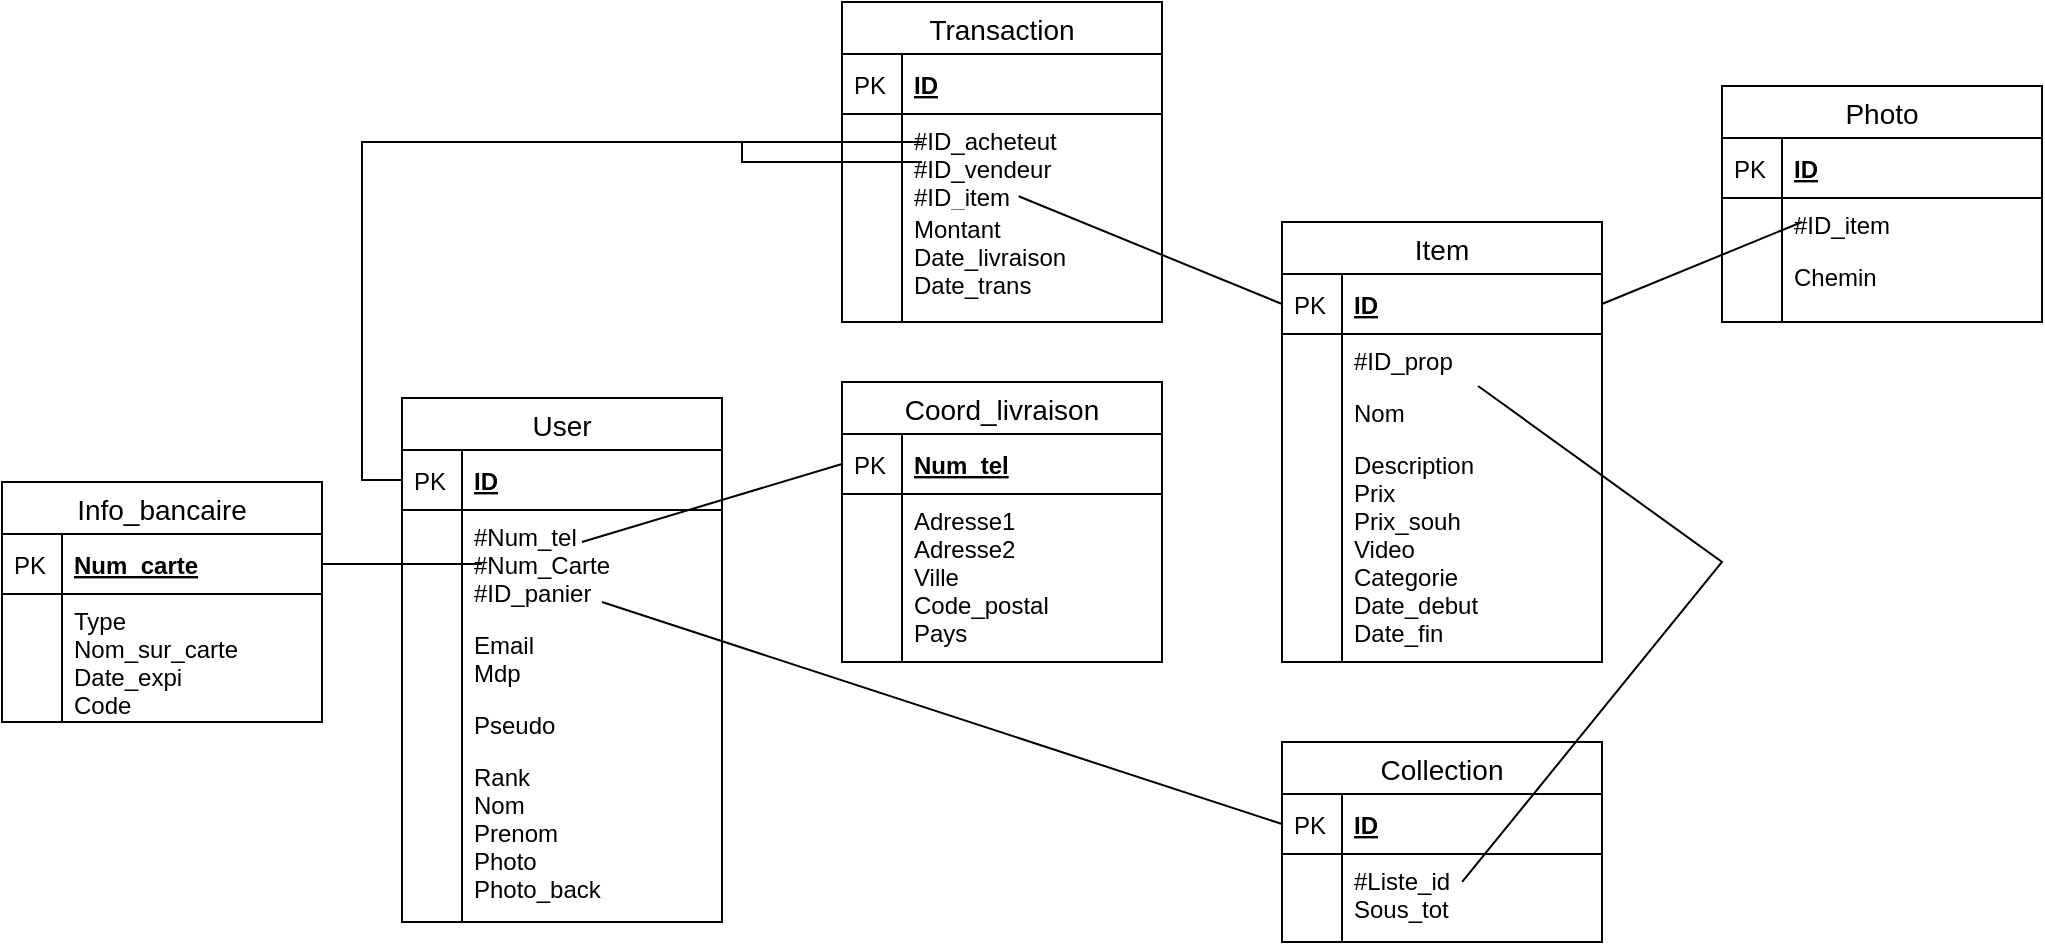 <mxfile version="12.9.12"><diagram id="6aPr7XtnqUjokE1WsCqL" name="Page-1"><mxGraphModel dx="2012" dy="667" grid="1" gridSize="10" guides="1" tooltips="1" connect="1" arrows="1" fold="1" page="1" pageScale="1" pageWidth="827" pageHeight="1169" math="0" shadow="0"><root><mxCell id="0"/><mxCell id="1" parent="0"/><mxCell id="8wmU3dBc1L8OAaqI6Y9z-1" value="User" style="swimlane;fontStyle=0;childLayout=stackLayout;horizontal=1;startSize=26;horizontalStack=0;resizeParent=1;resizeParentMax=0;resizeLast=0;collapsible=1;marginBottom=0;align=center;fontSize=14;" vertex="1" parent="1"><mxGeometry x="120" y="238" width="160" height="262" as="geometry"><mxRectangle x="110" y="240" width="60" height="26" as="alternateBounds"/></mxGeometry></mxCell><mxCell id="8wmU3dBc1L8OAaqI6Y9z-2" value="ID" style="shape=partialRectangle;top=0;left=0;right=0;bottom=1;align=left;verticalAlign=middle;fillColor=none;spacingLeft=34;spacingRight=4;overflow=hidden;rotatable=0;points=[[0,0.5],[1,0.5]];portConstraint=eastwest;dropTarget=0;fontStyle=5;fontSize=12;" vertex="1" parent="8wmU3dBc1L8OAaqI6Y9z-1"><mxGeometry y="26" width="160" height="30" as="geometry"/></mxCell><mxCell id="8wmU3dBc1L8OAaqI6Y9z-3" value="PK" style="shape=partialRectangle;top=0;left=0;bottom=0;fillColor=none;align=left;verticalAlign=middle;spacingLeft=4;spacingRight=4;overflow=hidden;rotatable=0;points=[];portConstraint=eastwest;part=1;fontSize=12;" vertex="1" connectable="0" parent="8wmU3dBc1L8OAaqI6Y9z-2"><mxGeometry width="30" height="30" as="geometry"/></mxCell><mxCell id="8wmU3dBc1L8OAaqI6Y9z-4" value="#Num_tel&#10;#Num_Carte&#10;#ID_panier" style="shape=partialRectangle;top=0;left=0;right=0;bottom=0;align=left;verticalAlign=top;fillColor=none;spacingLeft=34;spacingRight=4;overflow=hidden;rotatable=0;points=[[0,0.5],[1,0.5]];portConstraint=eastwest;dropTarget=0;fontSize=12;" vertex="1" parent="8wmU3dBc1L8OAaqI6Y9z-1"><mxGeometry y="56" width="160" height="54" as="geometry"/></mxCell><mxCell id="8wmU3dBc1L8OAaqI6Y9z-5" value="" style="shape=partialRectangle;top=0;left=0;bottom=0;fillColor=none;align=left;verticalAlign=top;spacingLeft=4;spacingRight=4;overflow=hidden;rotatable=0;points=[];portConstraint=eastwest;part=1;fontSize=12;" vertex="1" connectable="0" parent="8wmU3dBc1L8OAaqI6Y9z-4"><mxGeometry width="30" height="54" as="geometry"/></mxCell><mxCell id="8wmU3dBc1L8OAaqI6Y9z-6" value="Email&#10;Mdp" style="shape=partialRectangle;top=0;left=0;right=0;bottom=0;align=left;verticalAlign=top;fillColor=none;spacingLeft=34;spacingRight=4;overflow=hidden;rotatable=0;points=[[0,0.5],[1,0.5]];portConstraint=eastwest;dropTarget=0;fontSize=12;" vertex="1" parent="8wmU3dBc1L8OAaqI6Y9z-1"><mxGeometry y="110" width="160" height="40" as="geometry"/></mxCell><mxCell id="8wmU3dBc1L8OAaqI6Y9z-7" value="" style="shape=partialRectangle;top=0;left=0;bottom=0;fillColor=none;align=left;verticalAlign=top;spacingLeft=4;spacingRight=4;overflow=hidden;rotatable=0;points=[];portConstraint=eastwest;part=1;fontSize=12;" vertex="1" connectable="0" parent="8wmU3dBc1L8OAaqI6Y9z-6"><mxGeometry width="30" height="40" as="geometry"/></mxCell><mxCell id="8wmU3dBc1L8OAaqI6Y9z-8" value="Pseudo" style="shape=partialRectangle;top=0;left=0;right=0;bottom=0;align=left;verticalAlign=top;fillColor=none;spacingLeft=34;spacingRight=4;overflow=hidden;rotatable=0;points=[[0,0.5],[1,0.5]];portConstraint=eastwest;dropTarget=0;fontSize=12;" vertex="1" parent="8wmU3dBc1L8OAaqI6Y9z-1"><mxGeometry y="150" width="160" height="26" as="geometry"/></mxCell><mxCell id="8wmU3dBc1L8OAaqI6Y9z-9" value="" style="shape=partialRectangle;top=0;left=0;bottom=0;fillColor=none;align=left;verticalAlign=top;spacingLeft=4;spacingRight=4;overflow=hidden;rotatable=0;points=[];portConstraint=eastwest;part=1;fontSize=12;" vertex="1" connectable="0" parent="8wmU3dBc1L8OAaqI6Y9z-8"><mxGeometry width="30" height="26" as="geometry"/></mxCell><mxCell id="8wmU3dBc1L8OAaqI6Y9z-10" value="Rank&#10;Nom&#10;Prenom&#10;Photo&#10;Photo_back" style="shape=partialRectangle;top=0;left=0;right=0;bottom=0;align=left;verticalAlign=top;fillColor=none;spacingLeft=34;spacingRight=4;overflow=hidden;rotatable=0;points=[[0,0.5],[1,0.5]];portConstraint=eastwest;dropTarget=0;fontSize=12;" vertex="1" parent="8wmU3dBc1L8OAaqI6Y9z-1"><mxGeometry y="176" width="160" height="86" as="geometry"/></mxCell><mxCell id="8wmU3dBc1L8OAaqI6Y9z-11" value="" style="shape=partialRectangle;top=0;left=0;bottom=0;fillColor=none;align=left;verticalAlign=top;spacingLeft=4;spacingRight=4;overflow=hidden;rotatable=0;points=[];portConstraint=eastwest;part=1;fontSize=12;" vertex="1" connectable="0" parent="8wmU3dBc1L8OAaqI6Y9z-10"><mxGeometry width="30" height="86" as="geometry"/></mxCell><mxCell id="8wmU3dBc1L8OAaqI6Y9z-69" value="Info_bancaire" style="swimlane;fontStyle=0;childLayout=stackLayout;horizontal=1;startSize=26;horizontalStack=0;resizeParent=1;resizeParentMax=0;resizeLast=0;collapsible=1;marginBottom=0;align=center;fontSize=14;" vertex="1" parent="1"><mxGeometry x="-80" y="280" width="160" height="120" as="geometry"><mxRectangle x="-90" y="523" width="120" height="26" as="alternateBounds"/></mxGeometry></mxCell><mxCell id="8wmU3dBc1L8OAaqI6Y9z-70" value="Num_carte" style="shape=partialRectangle;top=0;left=0;right=0;bottom=1;align=left;verticalAlign=middle;fillColor=none;spacingLeft=34;spacingRight=4;overflow=hidden;rotatable=0;points=[[0,0.5],[1,0.5]];portConstraint=eastwest;dropTarget=0;fontStyle=5;fontSize=12;" vertex="1" parent="8wmU3dBc1L8OAaqI6Y9z-69"><mxGeometry y="26" width="160" height="30" as="geometry"/></mxCell><mxCell id="8wmU3dBc1L8OAaqI6Y9z-71" value="PK" style="shape=partialRectangle;top=0;left=0;bottom=0;fillColor=none;align=left;verticalAlign=middle;spacingLeft=4;spacingRight=4;overflow=hidden;rotatable=0;points=[];portConstraint=eastwest;part=1;fontSize=12;" vertex="1" connectable="0" parent="8wmU3dBc1L8OAaqI6Y9z-70"><mxGeometry width="30" height="30" as="geometry"/></mxCell><mxCell id="8wmU3dBc1L8OAaqI6Y9z-72" value="Type&#10;Nom_sur_carte&#10;Date_expi&#10;Code" style="shape=partialRectangle;top=0;left=0;right=0;bottom=0;align=left;verticalAlign=top;fillColor=none;spacingLeft=34;spacingRight=4;overflow=hidden;rotatable=0;points=[[0,0.5],[1,0.5]];portConstraint=eastwest;dropTarget=0;fontSize=12;" vertex="1" parent="8wmU3dBc1L8OAaqI6Y9z-69"><mxGeometry y="56" width="160" height="64" as="geometry"/></mxCell><mxCell id="8wmU3dBc1L8OAaqI6Y9z-73" value="" style="shape=partialRectangle;top=0;left=0;bottom=0;fillColor=none;align=left;verticalAlign=top;spacingLeft=4;spacingRight=4;overflow=hidden;rotatable=0;points=[];portConstraint=eastwest;part=1;fontSize=12;" vertex="1" connectable="0" parent="8wmU3dBc1L8OAaqI6Y9z-72"><mxGeometry width="30" height="64" as="geometry"/></mxCell><mxCell id="8wmU3dBc1L8OAaqI6Y9z-12" value="Item" style="swimlane;fontStyle=0;childLayout=stackLayout;horizontal=1;startSize=26;horizontalStack=0;resizeParent=1;resizeParentMax=0;resizeLast=0;collapsible=1;marginBottom=0;align=center;fontSize=14;" vertex="1" parent="1"><mxGeometry x="560" y="150" width="160" height="220" as="geometry"><mxRectangle x="410" y="70" width="60" height="26" as="alternateBounds"/></mxGeometry></mxCell><mxCell id="8wmU3dBc1L8OAaqI6Y9z-13" value="ID" style="shape=partialRectangle;top=0;left=0;right=0;bottom=1;align=left;verticalAlign=middle;fillColor=none;spacingLeft=34;spacingRight=4;overflow=hidden;rotatable=0;points=[[0,0.5],[1,0.5]];portConstraint=eastwest;dropTarget=0;fontStyle=5;fontSize=12;" vertex="1" parent="8wmU3dBc1L8OAaqI6Y9z-12"><mxGeometry y="26" width="160" height="30" as="geometry"/></mxCell><mxCell id="8wmU3dBc1L8OAaqI6Y9z-14" value="PK" style="shape=partialRectangle;top=0;left=0;bottom=0;fillColor=none;align=left;verticalAlign=middle;spacingLeft=4;spacingRight=4;overflow=hidden;rotatable=0;points=[];portConstraint=eastwest;part=1;fontSize=12;" vertex="1" connectable="0" parent="8wmU3dBc1L8OAaqI6Y9z-13"><mxGeometry width="30" height="30" as="geometry"/></mxCell><mxCell id="8wmU3dBc1L8OAaqI6Y9z-15" value="#ID_prop" style="shape=partialRectangle;top=0;left=0;right=0;bottom=0;align=left;verticalAlign=top;fillColor=none;spacingLeft=34;spacingRight=4;overflow=hidden;rotatable=0;points=[[0,0.5],[1,0.5]];portConstraint=eastwest;dropTarget=0;fontSize=12;" vertex="1" parent="8wmU3dBc1L8OAaqI6Y9z-12"><mxGeometry y="56" width="160" height="26" as="geometry"/></mxCell><mxCell id="8wmU3dBc1L8OAaqI6Y9z-16" value="" style="shape=partialRectangle;top=0;left=0;bottom=0;fillColor=none;align=left;verticalAlign=top;spacingLeft=4;spacingRight=4;overflow=hidden;rotatable=0;points=[];portConstraint=eastwest;part=1;fontSize=12;" vertex="1" connectable="0" parent="8wmU3dBc1L8OAaqI6Y9z-15"><mxGeometry width="30" height="26" as="geometry"/></mxCell><mxCell id="8wmU3dBc1L8OAaqI6Y9z-17" value="Nom" style="shape=partialRectangle;top=0;left=0;right=0;bottom=0;align=left;verticalAlign=top;fillColor=none;spacingLeft=34;spacingRight=4;overflow=hidden;rotatable=0;points=[[0,0.5],[1,0.5]];portConstraint=eastwest;dropTarget=0;fontSize=12;" vertex="1" parent="8wmU3dBc1L8OAaqI6Y9z-12"><mxGeometry y="82" width="160" height="26" as="geometry"/></mxCell><mxCell id="8wmU3dBc1L8OAaqI6Y9z-18" value="" style="shape=partialRectangle;top=0;left=0;bottom=0;fillColor=none;align=left;verticalAlign=top;spacingLeft=4;spacingRight=4;overflow=hidden;rotatable=0;points=[];portConstraint=eastwest;part=1;fontSize=12;" vertex="1" connectable="0" parent="8wmU3dBc1L8OAaqI6Y9z-17"><mxGeometry width="30" height="26" as="geometry"/></mxCell><mxCell id="8wmU3dBc1L8OAaqI6Y9z-19" value="Description&#10;Prix&#10;Prix_souh&#10;Video&#10;Categorie&#10;Date_debut&#10;Date_fin" style="shape=partialRectangle;top=0;left=0;right=0;bottom=0;align=left;verticalAlign=top;fillColor=none;spacingLeft=34;spacingRight=4;overflow=hidden;rotatable=0;points=[[0,0.5],[1,0.5]];portConstraint=eastwest;dropTarget=0;fontSize=12;" vertex="1" parent="8wmU3dBc1L8OAaqI6Y9z-12"><mxGeometry y="108" width="160" height="102" as="geometry"/></mxCell><mxCell id="8wmU3dBc1L8OAaqI6Y9z-20" value="" style="shape=partialRectangle;top=0;left=0;bottom=0;fillColor=none;align=left;verticalAlign=top;spacingLeft=4;spacingRight=4;overflow=hidden;rotatable=0;points=[];portConstraint=eastwest;part=1;fontSize=12;" vertex="1" connectable="0" parent="8wmU3dBc1L8OAaqI6Y9z-19"><mxGeometry width="30" height="102.0" as="geometry"/></mxCell><mxCell id="8wmU3dBc1L8OAaqI6Y9z-21" value="" style="shape=partialRectangle;top=0;left=0;right=0;bottom=0;align=left;verticalAlign=top;fillColor=none;spacingLeft=34;spacingRight=4;overflow=hidden;rotatable=0;points=[[0,0.5],[1,0.5]];portConstraint=eastwest;dropTarget=0;fontSize=12;" vertex="1" parent="8wmU3dBc1L8OAaqI6Y9z-12"><mxGeometry y="210" width="160" height="10" as="geometry"/></mxCell><mxCell id="8wmU3dBc1L8OAaqI6Y9z-22" value="" style="shape=partialRectangle;top=0;left=0;bottom=0;fillColor=none;align=left;verticalAlign=top;spacingLeft=4;spacingRight=4;overflow=hidden;rotatable=0;points=[];portConstraint=eastwest;part=1;fontSize=12;" vertex="1" connectable="0" parent="8wmU3dBc1L8OAaqI6Y9z-21"><mxGeometry width="30" height="10" as="geometry"/></mxCell><mxCell id="8wmU3dBc1L8OAaqI6Y9z-25" value="Transaction" style="swimlane;fontStyle=0;childLayout=stackLayout;horizontal=1;startSize=26;horizontalStack=0;resizeParent=1;resizeParentMax=0;resizeLast=0;collapsible=1;marginBottom=0;align=center;fontSize=14;" vertex="1" parent="1"><mxGeometry x="340" y="40" width="160" height="160" as="geometry"><mxRectangle x="110" y="50" width="110" height="26" as="alternateBounds"/></mxGeometry></mxCell><mxCell id="8wmU3dBc1L8OAaqI6Y9z-26" value="ID" style="shape=partialRectangle;top=0;left=0;right=0;bottom=1;align=left;verticalAlign=middle;fillColor=none;spacingLeft=34;spacingRight=4;overflow=hidden;rotatable=0;points=[[0,0.5],[1,0.5]];portConstraint=eastwest;dropTarget=0;fontStyle=5;fontSize=12;" vertex="1" parent="8wmU3dBc1L8OAaqI6Y9z-25"><mxGeometry y="26" width="160" height="30" as="geometry"/></mxCell><mxCell id="8wmU3dBc1L8OAaqI6Y9z-27" value="PK" style="shape=partialRectangle;top=0;left=0;bottom=0;fillColor=none;align=left;verticalAlign=middle;spacingLeft=4;spacingRight=4;overflow=hidden;rotatable=0;points=[];portConstraint=eastwest;part=1;fontSize=12;" vertex="1" connectable="0" parent="8wmU3dBc1L8OAaqI6Y9z-26"><mxGeometry width="30" height="30" as="geometry"/></mxCell><mxCell id="8wmU3dBc1L8OAaqI6Y9z-28" value="#ID_acheteut&#10;#ID_vendeur&#10;#ID_item" style="shape=partialRectangle;top=0;left=0;right=0;bottom=0;align=left;verticalAlign=top;fillColor=none;spacingLeft=34;spacingRight=4;overflow=hidden;rotatable=0;points=[[0,0.5],[1,0.5]];portConstraint=eastwest;dropTarget=0;fontSize=12;" vertex="1" parent="8wmU3dBc1L8OAaqI6Y9z-25"><mxGeometry y="56" width="160" height="44" as="geometry"/></mxCell><mxCell id="8wmU3dBc1L8OAaqI6Y9z-29" value="" style="shape=partialRectangle;top=0;left=0;bottom=0;fillColor=none;align=left;verticalAlign=top;spacingLeft=4;spacingRight=4;overflow=hidden;rotatable=0;points=[];portConstraint=eastwest;part=1;fontSize=12;" vertex="1" connectable="0" parent="8wmU3dBc1L8OAaqI6Y9z-28"><mxGeometry width="30" height="44" as="geometry"/></mxCell><mxCell id="8wmU3dBc1L8OAaqI6Y9z-30" value="Montant&#10;Date_livraison&#10;Date_trans" style="shape=partialRectangle;top=0;left=0;right=0;bottom=0;align=left;verticalAlign=top;fillColor=none;spacingLeft=34;spacingRight=4;overflow=hidden;rotatable=0;points=[[0,0.5],[1,0.5]];portConstraint=eastwest;dropTarget=0;fontSize=12;" vertex="1" parent="8wmU3dBc1L8OAaqI6Y9z-25"><mxGeometry y="100" width="160" height="50" as="geometry"/></mxCell><mxCell id="8wmU3dBc1L8OAaqI6Y9z-31" value="" style="shape=partialRectangle;top=0;left=0;bottom=0;fillColor=none;align=left;verticalAlign=top;spacingLeft=4;spacingRight=4;overflow=hidden;rotatable=0;points=[];portConstraint=eastwest;part=1;fontSize=12;" vertex="1" connectable="0" parent="8wmU3dBc1L8OAaqI6Y9z-30"><mxGeometry width="30" height="50" as="geometry"/></mxCell><mxCell id="8wmU3dBc1L8OAaqI6Y9z-34" value="" style="shape=partialRectangle;top=0;left=0;right=0;bottom=0;align=left;verticalAlign=top;fillColor=none;spacingLeft=34;spacingRight=4;overflow=hidden;rotatable=0;points=[[0,0.5],[1,0.5]];portConstraint=eastwest;dropTarget=0;fontSize=12;" vertex="1" parent="8wmU3dBc1L8OAaqI6Y9z-25"><mxGeometry y="150" width="160" height="10" as="geometry"/></mxCell><mxCell id="8wmU3dBc1L8OAaqI6Y9z-35" value="" style="shape=partialRectangle;top=0;left=0;bottom=0;fillColor=none;align=left;verticalAlign=top;spacingLeft=4;spacingRight=4;overflow=hidden;rotatable=0;points=[];portConstraint=eastwest;part=1;fontSize=12;" vertex="1" connectable="0" parent="8wmU3dBc1L8OAaqI6Y9z-34"><mxGeometry width="30" height="10" as="geometry"/></mxCell><mxCell id="8wmU3dBc1L8OAaqI6Y9z-47" value="Collection" style="swimlane;fontStyle=0;childLayout=stackLayout;horizontal=1;startSize=26;horizontalStack=0;resizeParent=1;resizeParentMax=0;resizeLast=0;collapsible=1;marginBottom=0;align=center;fontSize=14;" vertex="1" parent="1"><mxGeometry x="560" y="410" width="160" height="100" as="geometry"><mxRectangle x="580" y="460" width="70" height="26" as="alternateBounds"/></mxGeometry></mxCell><mxCell id="8wmU3dBc1L8OAaqI6Y9z-48" value="ID" style="shape=partialRectangle;top=0;left=0;right=0;bottom=1;align=left;verticalAlign=middle;fillColor=none;spacingLeft=34;spacingRight=4;overflow=hidden;rotatable=0;points=[[0,0.5],[1,0.5]];portConstraint=eastwest;dropTarget=0;fontStyle=5;fontSize=12;" vertex="1" parent="8wmU3dBc1L8OAaqI6Y9z-47"><mxGeometry y="26" width="160" height="30" as="geometry"/></mxCell><mxCell id="8wmU3dBc1L8OAaqI6Y9z-49" value="PK" style="shape=partialRectangle;top=0;left=0;bottom=0;fillColor=none;align=left;verticalAlign=middle;spacingLeft=4;spacingRight=4;overflow=hidden;rotatable=0;points=[];portConstraint=eastwest;part=1;fontSize=12;" vertex="1" connectable="0" parent="8wmU3dBc1L8OAaqI6Y9z-48"><mxGeometry width="30" height="30" as="geometry"/></mxCell><mxCell id="8wmU3dBc1L8OAaqI6Y9z-50" value="#Liste_id&#10;Sous_tot" style="shape=partialRectangle;top=0;left=0;right=0;bottom=0;align=left;verticalAlign=top;fillColor=none;spacingLeft=34;spacingRight=4;overflow=hidden;rotatable=0;points=[[0,0.5],[1,0.5]];portConstraint=eastwest;dropTarget=0;fontSize=12;" vertex="1" parent="8wmU3dBc1L8OAaqI6Y9z-47"><mxGeometry y="56" width="160" height="44" as="geometry"/></mxCell><mxCell id="8wmU3dBc1L8OAaqI6Y9z-51" value="" style="shape=partialRectangle;top=0;left=0;bottom=0;fillColor=none;align=left;verticalAlign=top;spacingLeft=4;spacingRight=4;overflow=hidden;rotatable=0;points=[];portConstraint=eastwest;part=1;fontSize=12;" vertex="1" connectable="0" parent="8wmU3dBc1L8OAaqI6Y9z-50"><mxGeometry width="30" height="44" as="geometry"/></mxCell><mxCell id="8wmU3dBc1L8OAaqI6Y9z-80" value="" style="endArrow=none;html=1;rounded=0;exitX=1;exitY=0.5;exitDx=0;exitDy=0;entryX=0.25;entryY=0.5;entryDx=0;entryDy=0;entryPerimeter=0;" edge="1" parent="1" source="8wmU3dBc1L8OAaqI6Y9z-70" target="8wmU3dBc1L8OAaqI6Y9z-4"><mxGeometry relative="1" as="geometry"><mxPoint x="-50" y="450" as="sourcePoint"/><mxPoint x="110" y="330" as="targetPoint"/></mxGeometry></mxCell><mxCell id="8wmU3dBc1L8OAaqI6Y9z-81" value="" style="endArrow=none;html=1;rounded=0;entryX=0;entryY=0.5;entryDx=0;entryDy=0;exitX=0.625;exitY=0.852;exitDx=0;exitDy=0;exitPerimeter=0;" edge="1" parent="1" source="8wmU3dBc1L8OAaqI6Y9z-4" target="8wmU3dBc1L8OAaqI6Y9z-48"><mxGeometry relative="1" as="geometry"><mxPoint x="300" y="340" as="sourcePoint"/><mxPoint x="520" y="480" as="targetPoint"/></mxGeometry></mxCell><mxCell id="8wmU3dBc1L8OAaqI6Y9z-58" value="Coord_livraison" style="swimlane;fontStyle=0;childLayout=stackLayout;horizontal=1;startSize=26;horizontalStack=0;resizeParent=1;resizeParentMax=0;resizeLast=0;collapsible=1;marginBottom=0;align=center;fontSize=14;" vertex="1" parent="1"><mxGeometry x="340" y="230" width="160" height="140" as="geometry"><mxRectangle x="360" y="500" width="130" height="26" as="alternateBounds"/></mxGeometry></mxCell><mxCell id="8wmU3dBc1L8OAaqI6Y9z-59" value="Num_tel" style="shape=partialRectangle;top=0;left=0;right=0;bottom=1;align=left;verticalAlign=middle;fillColor=none;spacingLeft=34;spacingRight=4;overflow=hidden;rotatable=0;points=[[0,0.5],[1,0.5]];portConstraint=eastwest;dropTarget=0;fontStyle=5;fontSize=12;" vertex="1" parent="8wmU3dBc1L8OAaqI6Y9z-58"><mxGeometry y="26" width="160" height="30" as="geometry"/></mxCell><mxCell id="8wmU3dBc1L8OAaqI6Y9z-60" value="PK" style="shape=partialRectangle;top=0;left=0;bottom=0;fillColor=none;align=left;verticalAlign=middle;spacingLeft=4;spacingRight=4;overflow=hidden;rotatable=0;points=[];portConstraint=eastwest;part=1;fontSize=12;" vertex="1" connectable="0" parent="8wmU3dBc1L8OAaqI6Y9z-59"><mxGeometry width="30" height="30" as="geometry"/></mxCell><mxCell id="8wmU3dBc1L8OAaqI6Y9z-61" value="Adresse1&#10;Adresse2&#10;Ville&#10;Code_postal&#10;Pays" style="shape=partialRectangle;top=0;left=0;right=0;bottom=0;align=left;verticalAlign=top;fillColor=none;spacingLeft=34;spacingRight=4;overflow=hidden;rotatable=0;points=[[0,0.5],[1,0.5]];portConstraint=eastwest;dropTarget=0;fontSize=12;" vertex="1" parent="8wmU3dBc1L8OAaqI6Y9z-58"><mxGeometry y="56" width="160" height="84" as="geometry"/></mxCell><mxCell id="8wmU3dBc1L8OAaqI6Y9z-62" value="" style="shape=partialRectangle;top=0;left=0;bottom=0;fillColor=none;align=left;verticalAlign=top;spacingLeft=4;spacingRight=4;overflow=hidden;rotatable=0;points=[];portConstraint=eastwest;part=1;fontSize=12;" vertex="1" connectable="0" parent="8wmU3dBc1L8OAaqI6Y9z-61"><mxGeometry width="30" height="84" as="geometry"/></mxCell><mxCell id="8wmU3dBc1L8OAaqI6Y9z-84" value="" style="endArrow=none;html=1;rounded=0;entryX=0;entryY=0.5;entryDx=0;entryDy=0;" edge="1" parent="1" target="8wmU3dBc1L8OAaqI6Y9z-59"><mxGeometry relative="1" as="geometry"><mxPoint x="210" y="310" as="sourcePoint"/><mxPoint x="300" y="180" as="targetPoint"/></mxGeometry></mxCell><mxCell id="8wmU3dBc1L8OAaqI6Y9z-36" value="Photo" style="swimlane;fontStyle=0;childLayout=stackLayout;horizontal=1;startSize=26;horizontalStack=0;resizeParent=1;resizeParentMax=0;resizeLast=0;collapsible=1;marginBottom=0;align=center;fontSize=14;" vertex="1" parent="1"><mxGeometry x="780" y="82" width="160" height="118" as="geometry"><mxRectangle x="650" y="80" width="70" height="26" as="alternateBounds"/></mxGeometry></mxCell><mxCell id="8wmU3dBc1L8OAaqI6Y9z-37" value="ID" style="shape=partialRectangle;top=0;left=0;right=0;bottom=1;align=left;verticalAlign=middle;fillColor=none;spacingLeft=34;spacingRight=4;overflow=hidden;rotatable=0;points=[[0,0.5],[1,0.5]];portConstraint=eastwest;dropTarget=0;fontStyle=5;fontSize=12;" vertex="1" parent="8wmU3dBc1L8OAaqI6Y9z-36"><mxGeometry y="26" width="160" height="30" as="geometry"/></mxCell><mxCell id="8wmU3dBc1L8OAaqI6Y9z-38" value="PK" style="shape=partialRectangle;top=0;left=0;bottom=0;fillColor=none;align=left;verticalAlign=middle;spacingLeft=4;spacingRight=4;overflow=hidden;rotatable=0;points=[];portConstraint=eastwest;part=1;fontSize=12;" vertex="1" connectable="0" parent="8wmU3dBc1L8OAaqI6Y9z-37"><mxGeometry width="30" height="30" as="geometry"/></mxCell><mxCell id="8wmU3dBc1L8OAaqI6Y9z-39" value="#ID_item" style="shape=partialRectangle;top=0;left=0;right=0;bottom=0;align=left;verticalAlign=top;fillColor=none;spacingLeft=34;spacingRight=4;overflow=hidden;rotatable=0;points=[[0,0.5],[1,0.5]];portConstraint=eastwest;dropTarget=0;fontSize=12;" vertex="1" parent="8wmU3dBc1L8OAaqI6Y9z-36"><mxGeometry y="56" width="160" height="26" as="geometry"/></mxCell><mxCell id="8wmU3dBc1L8OAaqI6Y9z-40" value="" style="shape=partialRectangle;top=0;left=0;bottom=0;fillColor=none;align=left;verticalAlign=top;spacingLeft=4;spacingRight=4;overflow=hidden;rotatable=0;points=[];portConstraint=eastwest;part=1;fontSize=12;" vertex="1" connectable="0" parent="8wmU3dBc1L8OAaqI6Y9z-39"><mxGeometry width="30" height="26" as="geometry"/></mxCell><mxCell id="8wmU3dBc1L8OAaqI6Y9z-41" value="Chemin" style="shape=partialRectangle;top=0;left=0;right=0;bottom=0;align=left;verticalAlign=top;fillColor=none;spacingLeft=34;spacingRight=4;overflow=hidden;rotatable=0;points=[[0,0.5],[1,0.5]];portConstraint=eastwest;dropTarget=0;fontSize=12;" vertex="1" parent="8wmU3dBc1L8OAaqI6Y9z-36"><mxGeometry y="82" width="160" height="26" as="geometry"/></mxCell><mxCell id="8wmU3dBc1L8OAaqI6Y9z-42" value="" style="shape=partialRectangle;top=0;left=0;bottom=0;fillColor=none;align=left;verticalAlign=top;spacingLeft=4;spacingRight=4;overflow=hidden;rotatable=0;points=[];portConstraint=eastwest;part=1;fontSize=12;" vertex="1" connectable="0" parent="8wmU3dBc1L8OAaqI6Y9z-41"><mxGeometry width="30" height="26" as="geometry"/></mxCell><mxCell id="8wmU3dBc1L8OAaqI6Y9z-45" value="" style="shape=partialRectangle;top=0;left=0;right=0;bottom=0;align=left;verticalAlign=top;fillColor=none;spacingLeft=34;spacingRight=4;overflow=hidden;rotatable=0;points=[[0,0.5],[1,0.5]];portConstraint=eastwest;dropTarget=0;fontSize=12;" vertex="1" parent="8wmU3dBc1L8OAaqI6Y9z-36"><mxGeometry y="108" width="160" height="10" as="geometry"/></mxCell><mxCell id="8wmU3dBc1L8OAaqI6Y9z-46" value="" style="shape=partialRectangle;top=0;left=0;bottom=0;fillColor=none;align=left;verticalAlign=top;spacingLeft=4;spacingRight=4;overflow=hidden;rotatable=0;points=[];portConstraint=eastwest;part=1;fontSize=12;" vertex="1" connectable="0" parent="8wmU3dBc1L8OAaqI6Y9z-45"><mxGeometry width="30" height="10" as="geometry"/></mxCell><mxCell id="8wmU3dBc1L8OAaqI6Y9z-85" value="" style="endArrow=none;html=1;rounded=0;exitX=0.563;exitY=0.318;exitDx=0;exitDy=0;exitPerimeter=0;" edge="1" parent="1" source="8wmU3dBc1L8OAaqI6Y9z-50" target="8wmU3dBc1L8OAaqI6Y9z-15"><mxGeometry relative="1" as="geometry"><mxPoint x="790" y="370" as="sourcePoint"/><mxPoint x="790" y="280" as="targetPoint"/><Array as="points"><mxPoint x="780" y="320"/></Array></mxGeometry></mxCell><mxCell id="8wmU3dBc1L8OAaqI6Y9z-86" value="" style="endArrow=none;html=1;rounded=0;entryX=0.25;entryY=0.462;entryDx=0;entryDy=0;exitX=1;exitY=0.5;exitDx=0;exitDy=0;entryPerimeter=0;" edge="1" parent="1" source="8wmU3dBc1L8OAaqI6Y9z-13" target="8wmU3dBc1L8OAaqI6Y9z-39"><mxGeometry relative="1" as="geometry"><mxPoint x="620" y="50" as="sourcePoint"/><mxPoint x="780" y="50" as="targetPoint"/></mxGeometry></mxCell><mxCell id="8wmU3dBc1L8OAaqI6Y9z-87" value="" style="endArrow=none;html=1;rounded=0;exitX=0.552;exitY=-0.058;exitDx=0;exitDy=0;exitPerimeter=0;entryX=0;entryY=0.5;entryDx=0;entryDy=0;" edge="1" parent="1" source="8wmU3dBc1L8OAaqI6Y9z-30" target="8wmU3dBc1L8OAaqI6Y9z-13"><mxGeometry relative="1" as="geometry"><mxPoint x="550" y="80" as="sourcePoint"/><mxPoint x="710" y="80" as="targetPoint"/></mxGeometry></mxCell><mxCell id="8wmU3dBc1L8OAaqI6Y9z-88" value="" style="endArrow=none;html=1;rounded=0;entryX=0.25;entryY=0.318;entryDx=0;entryDy=0;entryPerimeter=0;exitX=0;exitY=0.5;exitDx=0;exitDy=0;" edge="1" parent="1" source="8wmU3dBc1L8OAaqI6Y9z-2" target="8wmU3dBc1L8OAaqI6Y9z-28"><mxGeometry relative="1" as="geometry"><mxPoint x="100" y="280" as="sourcePoint"/><mxPoint x="250" y="130" as="targetPoint"/><Array as="points"><mxPoint x="100" y="279"/><mxPoint x="100" y="110"/></Array></mxGeometry></mxCell><mxCell id="8wmU3dBc1L8OAaqI6Y9z-90" value="" style="endArrow=none;html=1;rounded=0;entryX=0.25;entryY=0.545;entryDx=0;entryDy=0;entryPerimeter=0;" edge="1" parent="1" target="8wmU3dBc1L8OAaqI6Y9z-28"><mxGeometry relative="1" as="geometry"><mxPoint x="290" y="110" as="sourcePoint"/><mxPoint x="300" y="60" as="targetPoint"/><Array as="points"><mxPoint x="290" y="120"/></Array></mxGeometry></mxCell></root></mxGraphModel></diagram></mxfile>